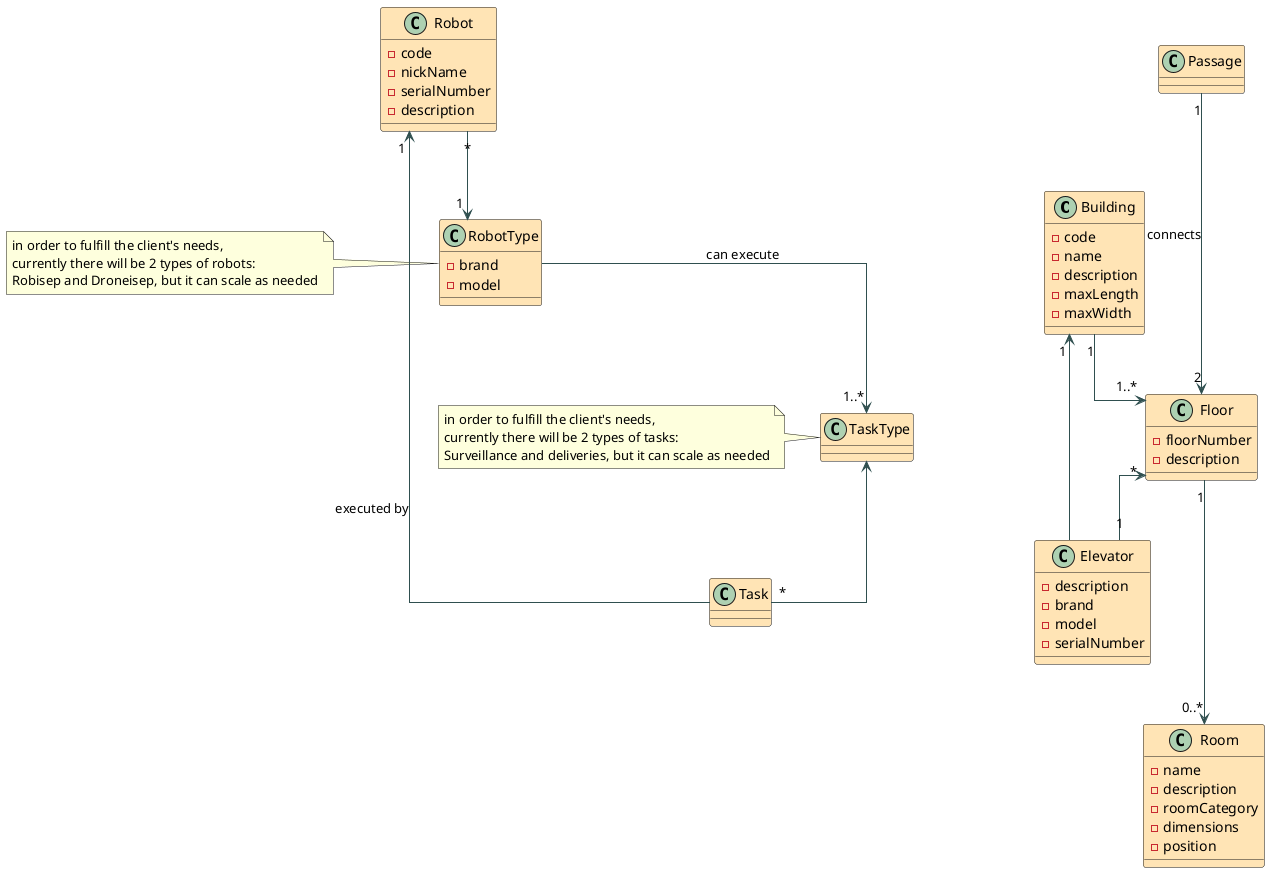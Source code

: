 @startuml

skinparam linetype ortho
skinparam Shadowing False

skinparam class {
    BackgroundColor<<>> Moccasin
    BackgroundColor<<value object>> Azure
    BackgroundColor<<Event>> MediumAquaMarine
    BackgroundColor<<Service>> SkyBlue
    ArrowColor DarkSlateGrey
}

skinparam package {
    BackgroundColor PowderBlue
    packageLayout grid
    packageColumn 2
}

'LIGACOES DENTRO DO AGREGADO FICAM DENTRO DO PACKAGE
'LIGACOES ENTRE AGREGADOS FICAM NO FINAL DO FICHEIRO DEPOIS DOS PACKAGES

    class Building{
        - code
        - name
        - description
        - maxLength
        - maxWidth
    }
    class Elevator{
        - description
        - brand
        - model
        - serialNumber
    }

    class Floor{
        - floorNumber
        - description
    }

    class Passage{

    }

    class Room{
        - name
        - description
        - roomCategory
        - dimensions
        - position
    }


    class Robot{
        - code
        - nickName
        - serialNumber
        - description
    }
    class RobotType{
        - brand
        - model
    }
    note left: in order to fulfill the client's needs,\ncurrently there will be 2 types of robots:\nRobisep and Droneisep, but it can scale as needed
    class TaskType{
    }
    note left: in order to fulfill the client's needs,\ncurrently there will be 2 types of tasks:\nSurveillance and deliveries, but it can scale as needed

    'ROBOTS
    Robot "*" --> "1" RobotType

    RobotType --> "1..*" TaskType: can execute
    Robot "1" <-- Task: executed by
    TaskType <-- "*" Task


    'Buildings
    Building "1" --> "1..*" Floor
    Floor "*" <-- "1" Elevator
    Building "1" <-- Elevator
    Passage "1" ---> "2" Floor : connects
    Floor "1" ---> "0..*" Room

    }


@enduml

